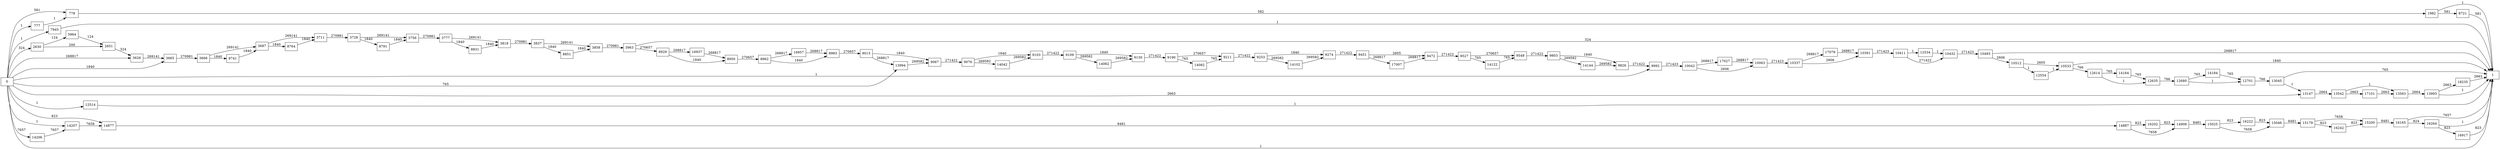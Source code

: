 digraph {
	graph [rankdir=LR]
	node [shape=rectangle]
	777 -> 778 [label=1]
	778 -> 1982 [label=582]
	1982 -> 1 [label=1]
	1982 -> 8721 [label=581]
	2630 -> 2651 [label=200]
	2630 -> 5964 [label=124]
	2651 -> 3626 [label=324]
	3626 -> 3665 [label=269141]
	3665 -> 3666 [label=270981]
	3666 -> 3687 [label=269141]
	3666 -> 8741 [label=1840]
	3687 -> 3711 [label=269141]
	3687 -> 8764 [label=1840]
	3711 -> 3728 [label=270981]
	3728 -> 3756 [label=269141]
	3728 -> 8791 [label=1840]
	3756 -> 3777 [label=270981]
	3777 -> 3818 [label=269141]
	3777 -> 8831 [label=1840]
	3818 -> 3837 [label=270981]
	3837 -> 3858 [label=269141]
	3837 -> 8851 [label=1840]
	3858 -> 3963 [label=270981]
	3963 -> 1 [label=324]
	3963 -> 8929 [label=270657]
	5964 -> 2651 [label=124]
	7945 -> 1 [label=1]
	8721 -> 1 [label=581]
	8741 -> 3687 [label=1840]
	8764 -> 3711 [label=1840]
	8791 -> 3756 [label=1840]
	8831 -> 3818 [label=1840]
	8851 -> 3858 [label=1840]
	8929 -> 8950 [label=1840]
	8929 -> 16937 [label=268817]
	8950 -> 8962 [label=270657]
	8962 -> 8983 [label=1840]
	8962 -> 16957 [label=268817]
	8983 -> 9013 [label=270657]
	9013 -> 9067 [label=1840]
	9013 -> 13994 [label=268817]
	9067 -> 9076 [label=271422]
	9076 -> 9103 [label=1840]
	9076 -> 14042 [label=269582]
	9103 -> 9109 [label=271422]
	9109 -> 9130 [label=1840]
	9109 -> 14062 [label=269582]
	9130 -> 9190 [label=271422]
	9190 -> 9211 [label=270657]
	9190 -> 14082 [label=765]
	9211 -> 9253 [label=271422]
	9253 -> 9274 [label=1840]
	9253 -> 14102 [label=269582]
	9274 -> 9451 [label=271422]
	9451 -> 9472 [label=2605]
	9451 -> 17007 [label=268817]
	9472 -> 9527 [label=271422]
	9527 -> 9548 [label=270657]
	9527 -> 14122 [label=765]
	9548 -> 9803 [label=271422]
	9803 -> 9826 [label=1840]
	9803 -> 14144 [label=269582]
	9826 -> 9992 [label=271422]
	9992 -> 10042 [label=271423]
	10042 -> 10063 [label=2606]
	10042 -> 17027 [label=268817]
	10063 -> 10337 [label=271423]
	10337 -> 10391 [label=2606]
	10337 -> 17079 [label=268817]
	10391 -> 10411 [label=271423]
	10411 -> 10432 [label=271422]
	10411 -> 12534 [label=1]
	10432 -> 10493 [label=271423]
	10493 -> 10512 [label=2606]
	10493 -> 1 [label=268817]
	10512 -> 10533 [label=2605]
	10512 -> 12554 [label=1]
	10533 -> 1 [label=1840]
	10533 -> 12614 [label=766]
	12514 -> 1 [label=1]
	12534 -> 10432 [label=1]
	12554 -> 10533 [label=1]
	12614 -> 12635 [label=1]
	12614 -> 14164 [label=765]
	12635 -> 12680 [label=766]
	12680 -> 12701 [label=1]
	12680 -> 14184 [label=765]
	12701 -> 13045 [label=766]
	13045 -> 1 [label=765]
	13045 -> 13147 [label=1]
	13147 -> 13542 [label=2664]
	13542 -> 13563 [label=1]
	13542 -> 17101 [label=2663]
	13563 -> 13993 [label=2664]
	13993 -> 1 [label=1]
	13993 -> 18235 [label=2663]
	13994 -> 9067 [label=269582]
	14042 -> 9103 [label=269582]
	14062 -> 9130 [label=269582]
	14082 -> 9211 [label=765]
	14102 -> 9274 [label=269582]
	14122 -> 9548 [label=765]
	14144 -> 9826 [label=269582]
	14164 -> 12635 [label=765]
	14184 -> 12701 [label=765]
	14206 -> 14207 [label=7657]
	14207 -> 14877 [label=7658]
	14877 -> 14887 [label=8481]
	14887 -> 14908 [label=7658]
	14887 -> 16202 [label=823]
	14908 -> 15025 [label=8481]
	15025 -> 15046 [label=7658]
	15025 -> 16222 [label=823]
	15046 -> 15179 [label=8481]
	15179 -> 15200 [label=7658]
	15179 -> 16242 [label=823]
	15200 -> 16165 [label=8481]
	16165 -> 1 [label=7657]
	16165 -> 16264 [label=824]
	16202 -> 14908 [label=823]
	16222 -> 15046 [label=823]
	16242 -> 15200 [label=823]
	16264 -> 1 [label=1]
	16264 -> 16917 [label=823]
	16917 -> 1 [label=823]
	16937 -> 8950 [label=268817]
	16957 -> 8983 [label=268817]
	17007 -> 9472 [label=268817]
	17027 -> 10063 [label=268817]
	17079 -> 10391 [label=268817]
	17101 -> 13563 [label=2663]
	18235 -> 1 [label=2663]
	0 -> 778 [label=581]
	0 -> 3665 [label=1840]
	0 -> 9992 [label=1]
	0 -> 13994 [label=765]
	0 -> 14207 [label=1]
	0 -> 3626 [label=268817]
	0 -> 13147 [label=2663]
	0 -> 777 [label=1]
	0 -> 2630 [label=324]
	0 -> 1 [label=1]
	0 -> 7945 [label=1]
	0 -> 12514 [label=1]
	0 -> 14206 [label=7657]
	0 -> 14877 [label=823]
}
